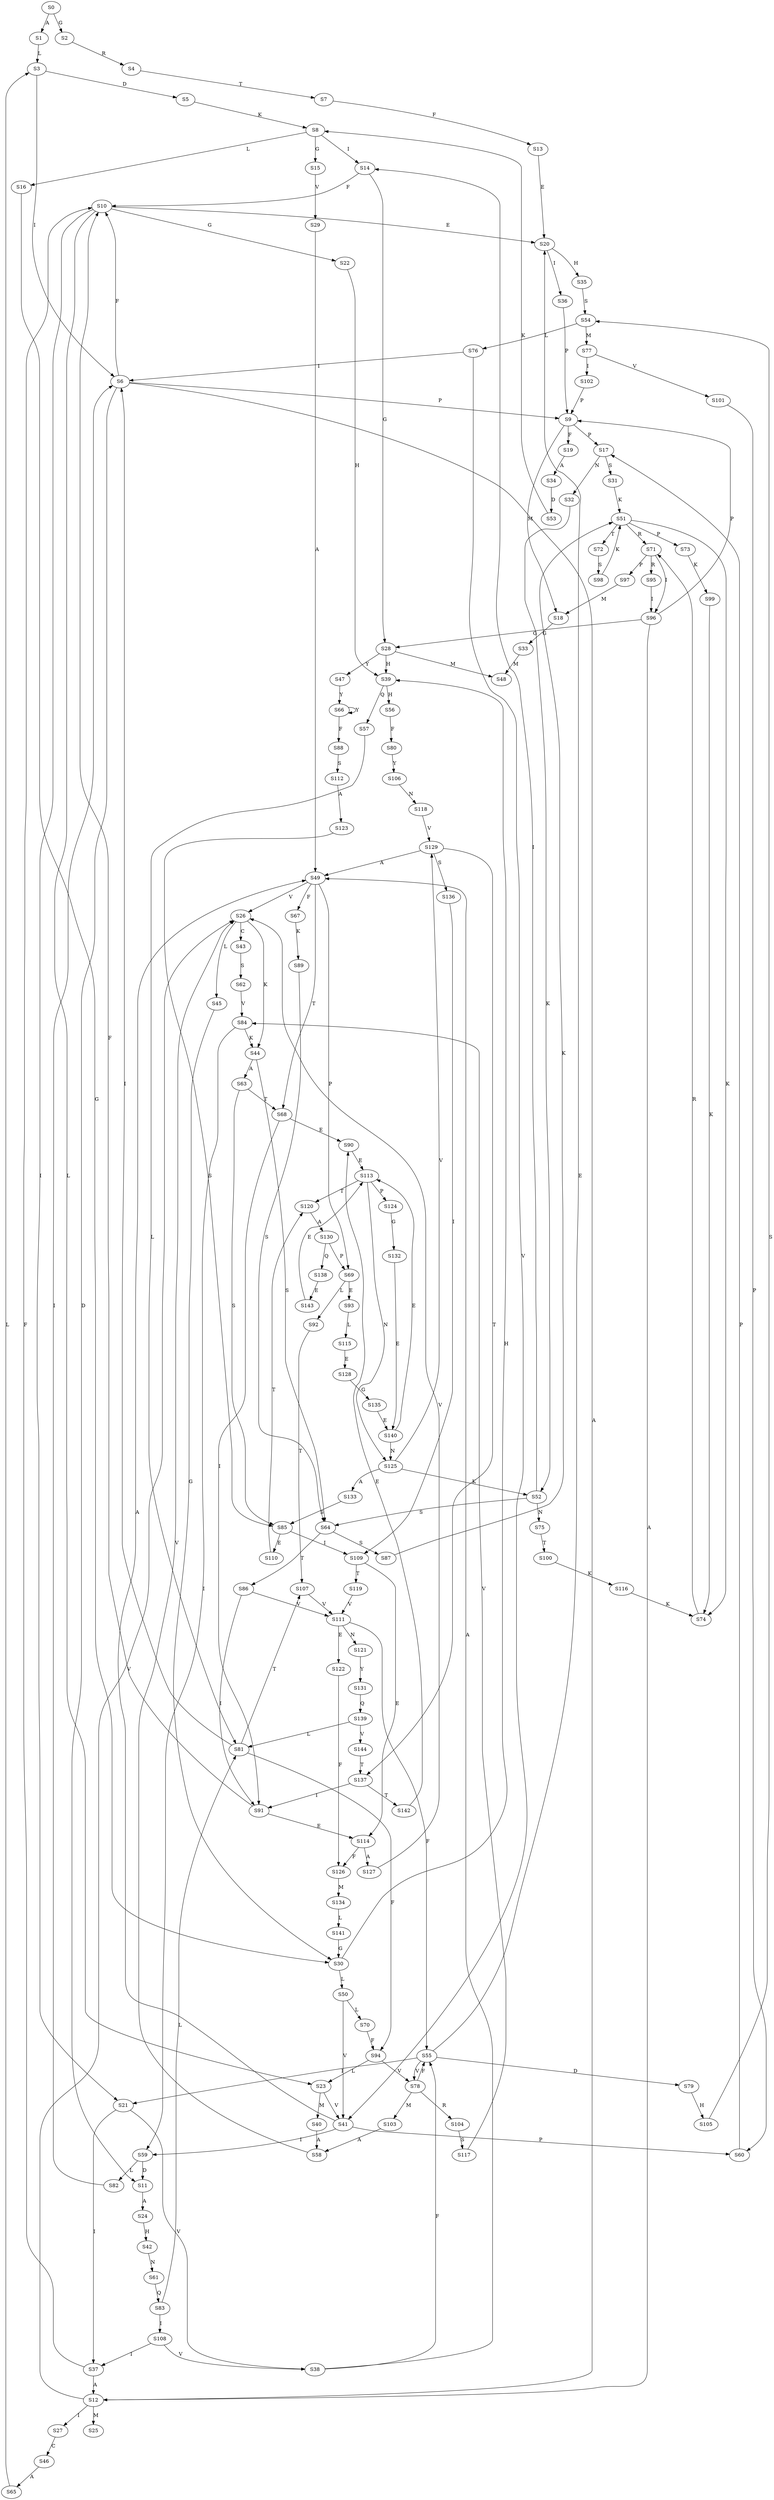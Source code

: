 strict digraph  {
	S0 -> S1 [ label = A ];
	S0 -> S2 [ label = G ];
	S1 -> S3 [ label = L ];
	S2 -> S4 [ label = R ];
	S3 -> S5 [ label = D ];
	S3 -> S6 [ label = I ];
	S4 -> S7 [ label = T ];
	S5 -> S8 [ label = K ];
	S6 -> S9 [ label = P ];
	S6 -> S10 [ label = F ];
	S6 -> S11 [ label = D ];
	S6 -> S12 [ label = A ];
	S7 -> S13 [ label = F ];
	S8 -> S14 [ label = I ];
	S8 -> S15 [ label = G ];
	S8 -> S16 [ label = L ];
	S9 -> S17 [ label = P ];
	S9 -> S18 [ label = M ];
	S9 -> S19 [ label = F ];
	S10 -> S20 [ label = E ];
	S10 -> S21 [ label = I ];
	S10 -> S22 [ label = G ];
	S10 -> S23 [ label = L ];
	S11 -> S24 [ label = A ];
	S12 -> S25 [ label = M ];
	S12 -> S26 [ label = V ];
	S12 -> S27 [ label = I ];
	S13 -> S20 [ label = E ];
	S14 -> S28 [ label = G ];
	S14 -> S10 [ label = F ];
	S15 -> S29 [ label = V ];
	S16 -> S30 [ label = G ];
	S17 -> S31 [ label = S ];
	S17 -> S32 [ label = N ];
	S18 -> S33 [ label = G ];
	S19 -> S34 [ label = A ];
	S20 -> S35 [ label = H ];
	S20 -> S36 [ label = I ];
	S21 -> S37 [ label = I ];
	S21 -> S38 [ label = V ];
	S22 -> S39 [ label = H ];
	S23 -> S40 [ label = M ];
	S23 -> S41 [ label = V ];
	S24 -> S42 [ label = H ];
	S26 -> S43 [ label = C ];
	S26 -> S44 [ label = K ];
	S26 -> S45 [ label = L ];
	S27 -> S46 [ label = C ];
	S28 -> S47 [ label = Y ];
	S28 -> S39 [ label = H ];
	S28 -> S48 [ label = M ];
	S29 -> S49 [ label = A ];
	S30 -> S50 [ label = L ];
	S30 -> S39 [ label = H ];
	S31 -> S51 [ label = K ];
	S32 -> S52 [ label = K ];
	S33 -> S48 [ label = M ];
	S34 -> S53 [ label = D ];
	S35 -> S54 [ label = S ];
	S36 -> S9 [ label = P ];
	S37 -> S12 [ label = A ];
	S37 -> S10 [ label = F ];
	S38 -> S49 [ label = A ];
	S38 -> S55 [ label = F ];
	S39 -> S56 [ label = H ];
	S39 -> S57 [ label = Q ];
	S40 -> S58 [ label = A ];
	S41 -> S59 [ label = I ];
	S41 -> S60 [ label = P ];
	S41 -> S49 [ label = A ];
	S42 -> S61 [ label = N ];
	S43 -> S62 [ label = S ];
	S44 -> S63 [ label = A ];
	S44 -> S64 [ label = S ];
	S45 -> S30 [ label = G ];
	S46 -> S65 [ label = A ];
	S47 -> S66 [ label = Y ];
	S49 -> S67 [ label = F ];
	S49 -> S68 [ label = T ];
	S49 -> S69 [ label = P ];
	S49 -> S26 [ label = V ];
	S50 -> S70 [ label = L ];
	S50 -> S41 [ label = V ];
	S51 -> S71 [ label = R ];
	S51 -> S72 [ label = T ];
	S51 -> S73 [ label = P ];
	S51 -> S74 [ label = K ];
	S52 -> S75 [ label = N ];
	S52 -> S14 [ label = I ];
	S52 -> S64 [ label = S ];
	S53 -> S8 [ label = K ];
	S54 -> S76 [ label = L ];
	S54 -> S77 [ label = M ];
	S55 -> S21 [ label = I ];
	S55 -> S20 [ label = E ];
	S55 -> S78 [ label = V ];
	S55 -> S79 [ label = D ];
	S56 -> S80 [ label = F ];
	S57 -> S81 [ label = L ];
	S58 -> S26 [ label = V ];
	S59 -> S11 [ label = D ];
	S59 -> S82 [ label = L ];
	S60 -> S17 [ label = P ];
	S61 -> S83 [ label = Q ];
	S62 -> S84 [ label = V ];
	S63 -> S85 [ label = S ];
	S63 -> S68 [ label = T ];
	S64 -> S86 [ label = T ];
	S64 -> S87 [ label = S ];
	S65 -> S3 [ label = L ];
	S66 -> S88 [ label = F ];
	S66 -> S66 [ label = Y ];
	S67 -> S89 [ label = K ];
	S68 -> S90 [ label = E ];
	S68 -> S91 [ label = I ];
	S69 -> S92 [ label = L ];
	S69 -> S93 [ label = E ];
	S70 -> S94 [ label = F ];
	S71 -> S95 [ label = R ];
	S71 -> S96 [ label = I ];
	S71 -> S97 [ label = P ];
	S72 -> S98 [ label = S ];
	S73 -> S99 [ label = K ];
	S74 -> S71 [ label = R ];
	S75 -> S100 [ label = T ];
	S76 -> S6 [ label = I ];
	S76 -> S41 [ label = V ];
	S77 -> S101 [ label = V ];
	S77 -> S102 [ label = I ];
	S78 -> S103 [ label = M ];
	S78 -> S104 [ label = R ];
	S78 -> S55 [ label = F ];
	S79 -> S105 [ label = H ];
	S80 -> S106 [ label = Y ];
	S81 -> S6 [ label = I ];
	S81 -> S107 [ label = T ];
	S81 -> S94 [ label = F ];
	S82 -> S6 [ label = I ];
	S83 -> S81 [ label = L ];
	S83 -> S108 [ label = I ];
	S84 -> S59 [ label = I ];
	S84 -> S44 [ label = K ];
	S85 -> S109 [ label = I ];
	S85 -> S110 [ label = E ];
	S86 -> S91 [ label = I ];
	S86 -> S111 [ label = V ];
	S87 -> S51 [ label = K ];
	S88 -> S112 [ label = S ];
	S89 -> S64 [ label = S ];
	S90 -> S113 [ label = E ];
	S91 -> S114 [ label = E ];
	S91 -> S10 [ label = F ];
	S92 -> S107 [ label = T ];
	S93 -> S115 [ label = L ];
	S94 -> S78 [ label = V ];
	S94 -> S23 [ label = L ];
	S95 -> S96 [ label = I ];
	S96 -> S12 [ label = A ];
	S96 -> S9 [ label = P ];
	S96 -> S28 [ label = G ];
	S97 -> S18 [ label = M ];
	S98 -> S51 [ label = K ];
	S99 -> S74 [ label = K ];
	S100 -> S116 [ label = K ];
	S101 -> S60 [ label = P ];
	S102 -> S9 [ label = P ];
	S103 -> S58 [ label = A ];
	S104 -> S117 [ label = S ];
	S105 -> S54 [ label = S ];
	S106 -> S118 [ label = N ];
	S107 -> S111 [ label = V ];
	S108 -> S37 [ label = I ];
	S108 -> S38 [ label = V ];
	S109 -> S114 [ label = E ];
	S109 -> S119 [ label = T ];
	S110 -> S120 [ label = T ];
	S111 -> S55 [ label = F ];
	S111 -> S121 [ label = N ];
	S111 -> S122 [ label = E ];
	S112 -> S123 [ label = A ];
	S113 -> S120 [ label = T ];
	S113 -> S124 [ label = P ];
	S113 -> S125 [ label = N ];
	S114 -> S126 [ label = F ];
	S114 -> S127 [ label = A ];
	S115 -> S128 [ label = E ];
	S116 -> S74 [ label = K ];
	S117 -> S84 [ label = V ];
	S118 -> S129 [ label = V ];
	S119 -> S111 [ label = V ];
	S120 -> S130 [ label = A ];
	S121 -> S131 [ label = Y ];
	S122 -> S126 [ label = F ];
	S123 -> S85 [ label = S ];
	S124 -> S132 [ label = G ];
	S125 -> S133 [ label = A ];
	S125 -> S52 [ label = K ];
	S125 -> S129 [ label = V ];
	S126 -> S134 [ label = M ];
	S127 -> S26 [ label = V ];
	S128 -> S135 [ label = G ];
	S129 -> S49 [ label = A ];
	S129 -> S136 [ label = S ];
	S129 -> S137 [ label = T ];
	S130 -> S69 [ label = P ];
	S130 -> S138 [ label = Q ];
	S131 -> S139 [ label = Q ];
	S132 -> S140 [ label = E ];
	S133 -> S85 [ label = S ];
	S134 -> S141 [ label = L ];
	S135 -> S140 [ label = E ];
	S136 -> S109 [ label = I ];
	S137 -> S91 [ label = I ];
	S137 -> S142 [ label = T ];
	S138 -> S143 [ label = E ];
	S139 -> S81 [ label = L ];
	S139 -> S144 [ label = V ];
	S140 -> S125 [ label = N ];
	S140 -> S113 [ label = E ];
	S141 -> S30 [ label = G ];
	S142 -> S90 [ label = E ];
	S143 -> S113 [ label = E ];
	S144 -> S137 [ label = T ];
}

